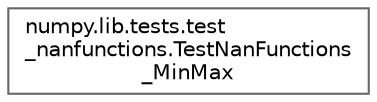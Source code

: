digraph "Graphical Class Hierarchy"
{
 // LATEX_PDF_SIZE
  bgcolor="transparent";
  edge [fontname=Helvetica,fontsize=10,labelfontname=Helvetica,labelfontsize=10];
  node [fontname=Helvetica,fontsize=10,shape=box,height=0.2,width=0.4];
  rankdir="LR";
  Node0 [id="Node000000",label="numpy.lib.tests.test\l_nanfunctions.TestNanFunctions\l_MinMax",height=0.2,width=0.4,color="grey40", fillcolor="white", style="filled",URL="$d7/dfb/classnumpy_1_1lib_1_1tests_1_1test__nanfunctions_1_1TestNanFunctions__MinMax.html",tooltip=" "];
}
